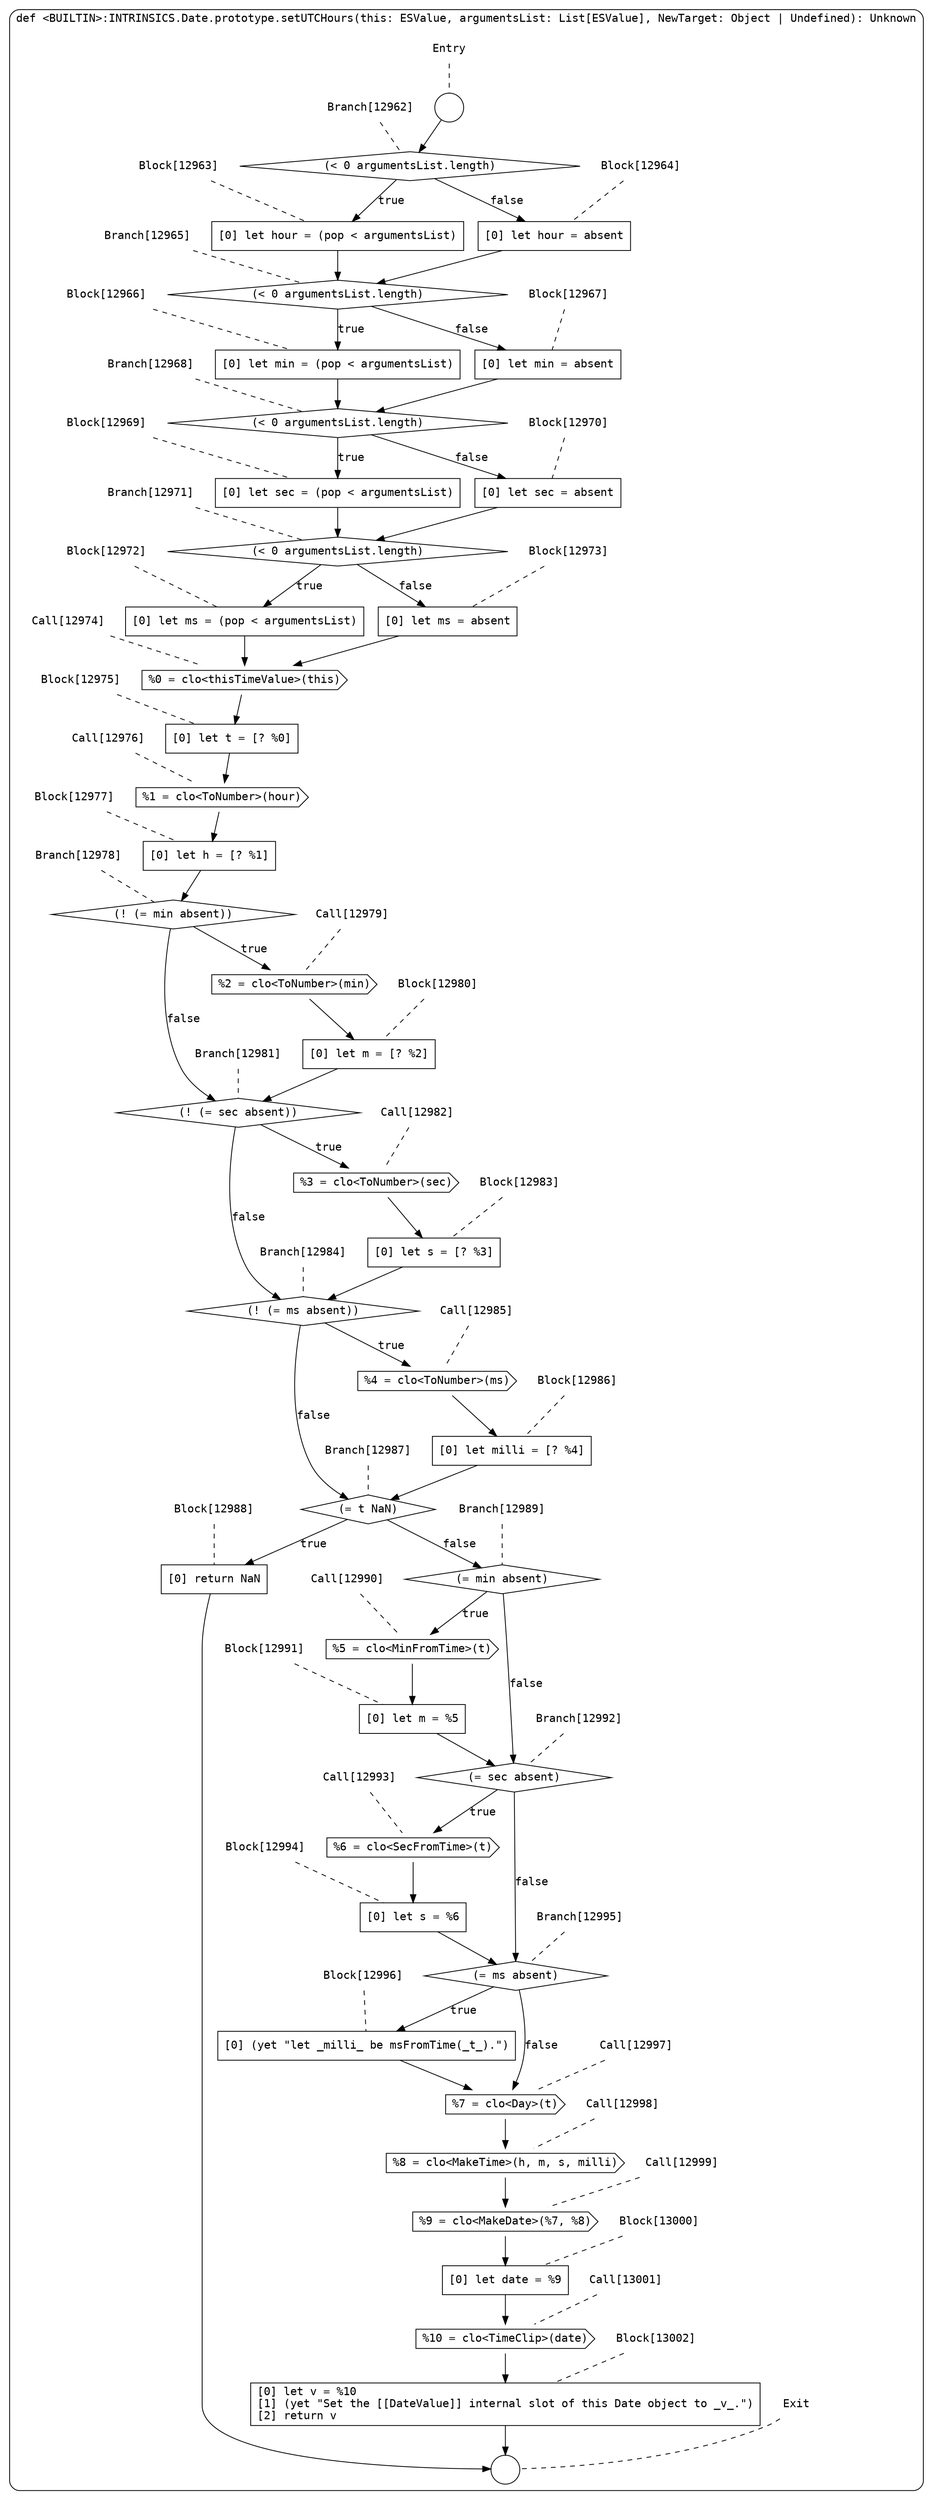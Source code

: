 digraph {
  graph [fontname = "Consolas"]
  node [fontname = "Consolas"]
  edge [fontname = "Consolas"]
  subgraph cluster2147 {
    label = "def <BUILTIN>:INTRINSICS.Date.prototype.setUTCHours(this: ESValue, argumentsList: List[ESValue], NewTarget: Object | Undefined): Unknown"
    style = rounded
    cluster2147_entry_name [shape=none, label=<<font color="black">Entry</font>>]
    cluster2147_entry_name -> cluster2147_entry [arrowhead=none, color="black", style=dashed]
    cluster2147_entry [shape=circle label=" " color="black" fillcolor="white" style=filled]
    cluster2147_entry -> node12962 [color="black"]
    cluster2147_exit_name [shape=none, label=<<font color="black">Exit</font>>]
    cluster2147_exit_name -> cluster2147_exit [arrowhead=none, color="black", style=dashed]
    cluster2147_exit [shape=circle label=" " color="black" fillcolor="white" style=filled]
    node12962_name [shape=none, label=<<font color="black">Branch[12962]</font>>]
    node12962_name -> node12962 [arrowhead=none, color="black", style=dashed]
    node12962 [shape=diamond, label=<<font color="black">(&lt; 0 argumentsList.length)</font>> color="black" fillcolor="white", style=filled]
    node12962 -> node12963 [label=<<font color="black">true</font>> color="black"]
    node12962 -> node12964 [label=<<font color="black">false</font>> color="black"]
    node12963_name [shape=none, label=<<font color="black">Block[12963]</font>>]
    node12963_name -> node12963 [arrowhead=none, color="black", style=dashed]
    node12963 [shape=box, label=<<font color="black">[0] let hour = (pop &lt; argumentsList)<BR ALIGN="LEFT"/></font>> color="black" fillcolor="white", style=filled]
    node12963 -> node12965 [color="black"]
    node12964_name [shape=none, label=<<font color="black">Block[12964]</font>>]
    node12964_name -> node12964 [arrowhead=none, color="black", style=dashed]
    node12964 [shape=box, label=<<font color="black">[0] let hour = absent<BR ALIGN="LEFT"/></font>> color="black" fillcolor="white", style=filled]
    node12964 -> node12965 [color="black"]
    node12965_name [shape=none, label=<<font color="black">Branch[12965]</font>>]
    node12965_name -> node12965 [arrowhead=none, color="black", style=dashed]
    node12965 [shape=diamond, label=<<font color="black">(&lt; 0 argumentsList.length)</font>> color="black" fillcolor="white", style=filled]
    node12965 -> node12966 [label=<<font color="black">true</font>> color="black"]
    node12965 -> node12967 [label=<<font color="black">false</font>> color="black"]
    node12966_name [shape=none, label=<<font color="black">Block[12966]</font>>]
    node12966_name -> node12966 [arrowhead=none, color="black", style=dashed]
    node12966 [shape=box, label=<<font color="black">[0] let min = (pop &lt; argumentsList)<BR ALIGN="LEFT"/></font>> color="black" fillcolor="white", style=filled]
    node12966 -> node12968 [color="black"]
    node12967_name [shape=none, label=<<font color="black">Block[12967]</font>>]
    node12967_name -> node12967 [arrowhead=none, color="black", style=dashed]
    node12967 [shape=box, label=<<font color="black">[0] let min = absent<BR ALIGN="LEFT"/></font>> color="black" fillcolor="white", style=filled]
    node12967 -> node12968 [color="black"]
    node12968_name [shape=none, label=<<font color="black">Branch[12968]</font>>]
    node12968_name -> node12968 [arrowhead=none, color="black", style=dashed]
    node12968 [shape=diamond, label=<<font color="black">(&lt; 0 argumentsList.length)</font>> color="black" fillcolor="white", style=filled]
    node12968 -> node12969 [label=<<font color="black">true</font>> color="black"]
    node12968 -> node12970 [label=<<font color="black">false</font>> color="black"]
    node12969_name [shape=none, label=<<font color="black">Block[12969]</font>>]
    node12969_name -> node12969 [arrowhead=none, color="black", style=dashed]
    node12969 [shape=box, label=<<font color="black">[0] let sec = (pop &lt; argumentsList)<BR ALIGN="LEFT"/></font>> color="black" fillcolor="white", style=filled]
    node12969 -> node12971 [color="black"]
    node12970_name [shape=none, label=<<font color="black">Block[12970]</font>>]
    node12970_name -> node12970 [arrowhead=none, color="black", style=dashed]
    node12970 [shape=box, label=<<font color="black">[0] let sec = absent<BR ALIGN="LEFT"/></font>> color="black" fillcolor="white", style=filled]
    node12970 -> node12971 [color="black"]
    node12971_name [shape=none, label=<<font color="black">Branch[12971]</font>>]
    node12971_name -> node12971 [arrowhead=none, color="black", style=dashed]
    node12971 [shape=diamond, label=<<font color="black">(&lt; 0 argumentsList.length)</font>> color="black" fillcolor="white", style=filled]
    node12971 -> node12972 [label=<<font color="black">true</font>> color="black"]
    node12971 -> node12973 [label=<<font color="black">false</font>> color="black"]
    node12972_name [shape=none, label=<<font color="black">Block[12972]</font>>]
    node12972_name -> node12972 [arrowhead=none, color="black", style=dashed]
    node12972 [shape=box, label=<<font color="black">[0] let ms = (pop &lt; argumentsList)<BR ALIGN="LEFT"/></font>> color="black" fillcolor="white", style=filled]
    node12972 -> node12974 [color="black"]
    node12973_name [shape=none, label=<<font color="black">Block[12973]</font>>]
    node12973_name -> node12973 [arrowhead=none, color="black", style=dashed]
    node12973 [shape=box, label=<<font color="black">[0] let ms = absent<BR ALIGN="LEFT"/></font>> color="black" fillcolor="white", style=filled]
    node12973 -> node12974 [color="black"]
    node12974_name [shape=none, label=<<font color="black">Call[12974]</font>>]
    node12974_name -> node12974 [arrowhead=none, color="black", style=dashed]
    node12974 [shape=cds, label=<<font color="black">%0 = clo&lt;thisTimeValue&gt;(this)</font>> color="black" fillcolor="white", style=filled]
    node12974 -> node12975 [color="black"]
    node12975_name [shape=none, label=<<font color="black">Block[12975]</font>>]
    node12975_name -> node12975 [arrowhead=none, color="black", style=dashed]
    node12975 [shape=box, label=<<font color="black">[0] let t = [? %0]<BR ALIGN="LEFT"/></font>> color="black" fillcolor="white", style=filled]
    node12975 -> node12976 [color="black"]
    node12976_name [shape=none, label=<<font color="black">Call[12976]</font>>]
    node12976_name -> node12976 [arrowhead=none, color="black", style=dashed]
    node12976 [shape=cds, label=<<font color="black">%1 = clo&lt;ToNumber&gt;(hour)</font>> color="black" fillcolor="white", style=filled]
    node12976 -> node12977 [color="black"]
    node12977_name [shape=none, label=<<font color="black">Block[12977]</font>>]
    node12977_name -> node12977 [arrowhead=none, color="black", style=dashed]
    node12977 [shape=box, label=<<font color="black">[0] let h = [? %1]<BR ALIGN="LEFT"/></font>> color="black" fillcolor="white", style=filled]
    node12977 -> node12978 [color="black"]
    node12978_name [shape=none, label=<<font color="black">Branch[12978]</font>>]
    node12978_name -> node12978 [arrowhead=none, color="black", style=dashed]
    node12978 [shape=diamond, label=<<font color="black">(! (= min absent))</font>> color="black" fillcolor="white", style=filled]
    node12978 -> node12979 [label=<<font color="black">true</font>> color="black"]
    node12978 -> node12981 [label=<<font color="black">false</font>> color="black"]
    node12979_name [shape=none, label=<<font color="black">Call[12979]</font>>]
    node12979_name -> node12979 [arrowhead=none, color="black", style=dashed]
    node12979 [shape=cds, label=<<font color="black">%2 = clo&lt;ToNumber&gt;(min)</font>> color="black" fillcolor="white", style=filled]
    node12979 -> node12980 [color="black"]
    node12981_name [shape=none, label=<<font color="black">Branch[12981]</font>>]
    node12981_name -> node12981 [arrowhead=none, color="black", style=dashed]
    node12981 [shape=diamond, label=<<font color="black">(! (= sec absent))</font>> color="black" fillcolor="white", style=filled]
    node12981 -> node12982 [label=<<font color="black">true</font>> color="black"]
    node12981 -> node12984 [label=<<font color="black">false</font>> color="black"]
    node12980_name [shape=none, label=<<font color="black">Block[12980]</font>>]
    node12980_name -> node12980 [arrowhead=none, color="black", style=dashed]
    node12980 [shape=box, label=<<font color="black">[0] let m = [? %2]<BR ALIGN="LEFT"/></font>> color="black" fillcolor="white", style=filled]
    node12980 -> node12981 [color="black"]
    node12982_name [shape=none, label=<<font color="black">Call[12982]</font>>]
    node12982_name -> node12982 [arrowhead=none, color="black", style=dashed]
    node12982 [shape=cds, label=<<font color="black">%3 = clo&lt;ToNumber&gt;(sec)</font>> color="black" fillcolor="white", style=filled]
    node12982 -> node12983 [color="black"]
    node12984_name [shape=none, label=<<font color="black">Branch[12984]</font>>]
    node12984_name -> node12984 [arrowhead=none, color="black", style=dashed]
    node12984 [shape=diamond, label=<<font color="black">(! (= ms absent))</font>> color="black" fillcolor="white", style=filled]
    node12984 -> node12985 [label=<<font color="black">true</font>> color="black"]
    node12984 -> node12987 [label=<<font color="black">false</font>> color="black"]
    node12983_name [shape=none, label=<<font color="black">Block[12983]</font>>]
    node12983_name -> node12983 [arrowhead=none, color="black", style=dashed]
    node12983 [shape=box, label=<<font color="black">[0] let s = [? %3]<BR ALIGN="LEFT"/></font>> color="black" fillcolor="white", style=filled]
    node12983 -> node12984 [color="black"]
    node12985_name [shape=none, label=<<font color="black">Call[12985]</font>>]
    node12985_name -> node12985 [arrowhead=none, color="black", style=dashed]
    node12985 [shape=cds, label=<<font color="black">%4 = clo&lt;ToNumber&gt;(ms)</font>> color="black" fillcolor="white", style=filled]
    node12985 -> node12986 [color="black"]
    node12987_name [shape=none, label=<<font color="black">Branch[12987]</font>>]
    node12987_name -> node12987 [arrowhead=none, color="black", style=dashed]
    node12987 [shape=diamond, label=<<font color="black">(= t NaN)</font>> color="black" fillcolor="white", style=filled]
    node12987 -> node12988 [label=<<font color="black">true</font>> color="black"]
    node12987 -> node12989 [label=<<font color="black">false</font>> color="black"]
    node12986_name [shape=none, label=<<font color="black">Block[12986]</font>>]
    node12986_name -> node12986 [arrowhead=none, color="black", style=dashed]
    node12986 [shape=box, label=<<font color="black">[0] let milli = [? %4]<BR ALIGN="LEFT"/></font>> color="black" fillcolor="white", style=filled]
    node12986 -> node12987 [color="black"]
    node12988_name [shape=none, label=<<font color="black">Block[12988]</font>>]
    node12988_name -> node12988 [arrowhead=none, color="black", style=dashed]
    node12988 [shape=box, label=<<font color="black">[0] return NaN<BR ALIGN="LEFT"/></font>> color="black" fillcolor="white", style=filled]
    node12988 -> cluster2147_exit [color="black"]
    node12989_name [shape=none, label=<<font color="black">Branch[12989]</font>>]
    node12989_name -> node12989 [arrowhead=none, color="black", style=dashed]
    node12989 [shape=diamond, label=<<font color="black">(= min absent)</font>> color="black" fillcolor="white", style=filled]
    node12989 -> node12990 [label=<<font color="black">true</font>> color="black"]
    node12989 -> node12992 [label=<<font color="black">false</font>> color="black"]
    node12990_name [shape=none, label=<<font color="black">Call[12990]</font>>]
    node12990_name -> node12990 [arrowhead=none, color="black", style=dashed]
    node12990 [shape=cds, label=<<font color="black">%5 = clo&lt;MinFromTime&gt;(t)</font>> color="black" fillcolor="white", style=filled]
    node12990 -> node12991 [color="black"]
    node12992_name [shape=none, label=<<font color="black">Branch[12992]</font>>]
    node12992_name -> node12992 [arrowhead=none, color="black", style=dashed]
    node12992 [shape=diamond, label=<<font color="black">(= sec absent)</font>> color="black" fillcolor="white", style=filled]
    node12992 -> node12993 [label=<<font color="black">true</font>> color="black"]
    node12992 -> node12995 [label=<<font color="black">false</font>> color="black"]
    node12991_name [shape=none, label=<<font color="black">Block[12991]</font>>]
    node12991_name -> node12991 [arrowhead=none, color="black", style=dashed]
    node12991 [shape=box, label=<<font color="black">[0] let m = %5<BR ALIGN="LEFT"/></font>> color="black" fillcolor="white", style=filled]
    node12991 -> node12992 [color="black"]
    node12993_name [shape=none, label=<<font color="black">Call[12993]</font>>]
    node12993_name -> node12993 [arrowhead=none, color="black", style=dashed]
    node12993 [shape=cds, label=<<font color="black">%6 = clo&lt;SecFromTime&gt;(t)</font>> color="black" fillcolor="white", style=filled]
    node12993 -> node12994 [color="black"]
    node12995_name [shape=none, label=<<font color="black">Branch[12995]</font>>]
    node12995_name -> node12995 [arrowhead=none, color="black", style=dashed]
    node12995 [shape=diamond, label=<<font color="black">(= ms absent)</font>> color="black" fillcolor="white", style=filled]
    node12995 -> node12996 [label=<<font color="black">true</font>> color="black"]
    node12995 -> node12997 [label=<<font color="black">false</font>> color="black"]
    node12994_name [shape=none, label=<<font color="black">Block[12994]</font>>]
    node12994_name -> node12994 [arrowhead=none, color="black", style=dashed]
    node12994 [shape=box, label=<<font color="black">[0] let s = %6<BR ALIGN="LEFT"/></font>> color="black" fillcolor="white", style=filled]
    node12994 -> node12995 [color="black"]
    node12996_name [shape=none, label=<<font color="black">Block[12996]</font>>]
    node12996_name -> node12996 [arrowhead=none, color="black", style=dashed]
    node12996 [shape=box, label=<<font color="black">[0] (yet &quot;let _milli_ be msFromTime(_t_).&quot;)<BR ALIGN="LEFT"/></font>> color="black" fillcolor="white", style=filled]
    node12996 -> node12997 [color="black"]
    node12997_name [shape=none, label=<<font color="black">Call[12997]</font>>]
    node12997_name -> node12997 [arrowhead=none, color="black", style=dashed]
    node12997 [shape=cds, label=<<font color="black">%7 = clo&lt;Day&gt;(t)</font>> color="black" fillcolor="white", style=filled]
    node12997 -> node12998 [color="black"]
    node12998_name [shape=none, label=<<font color="black">Call[12998]</font>>]
    node12998_name -> node12998 [arrowhead=none, color="black", style=dashed]
    node12998 [shape=cds, label=<<font color="black">%8 = clo&lt;MakeTime&gt;(h, m, s, milli)</font>> color="black" fillcolor="white", style=filled]
    node12998 -> node12999 [color="black"]
    node12999_name [shape=none, label=<<font color="black">Call[12999]</font>>]
    node12999_name -> node12999 [arrowhead=none, color="black", style=dashed]
    node12999 [shape=cds, label=<<font color="black">%9 = clo&lt;MakeDate&gt;(%7, %8)</font>> color="black" fillcolor="white", style=filled]
    node12999 -> node13000 [color="black"]
    node13000_name [shape=none, label=<<font color="black">Block[13000]</font>>]
    node13000_name -> node13000 [arrowhead=none, color="black", style=dashed]
    node13000 [shape=box, label=<<font color="black">[0] let date = %9<BR ALIGN="LEFT"/></font>> color="black" fillcolor="white", style=filled]
    node13000 -> node13001 [color="black"]
    node13001_name [shape=none, label=<<font color="black">Call[13001]</font>>]
    node13001_name -> node13001 [arrowhead=none, color="black", style=dashed]
    node13001 [shape=cds, label=<<font color="black">%10 = clo&lt;TimeClip&gt;(date)</font>> color="black" fillcolor="white", style=filled]
    node13001 -> node13002 [color="black"]
    node13002_name [shape=none, label=<<font color="black">Block[13002]</font>>]
    node13002_name -> node13002 [arrowhead=none, color="black", style=dashed]
    node13002 [shape=box, label=<<font color="black">[0] let v = %10<BR ALIGN="LEFT"/>[1] (yet &quot;Set the [[DateValue]] internal slot of this Date object to _v_.&quot;)<BR ALIGN="LEFT"/>[2] return v<BR ALIGN="LEFT"/></font>> color="black" fillcolor="white", style=filled]
    node13002 -> cluster2147_exit [color="black"]
  }
}
